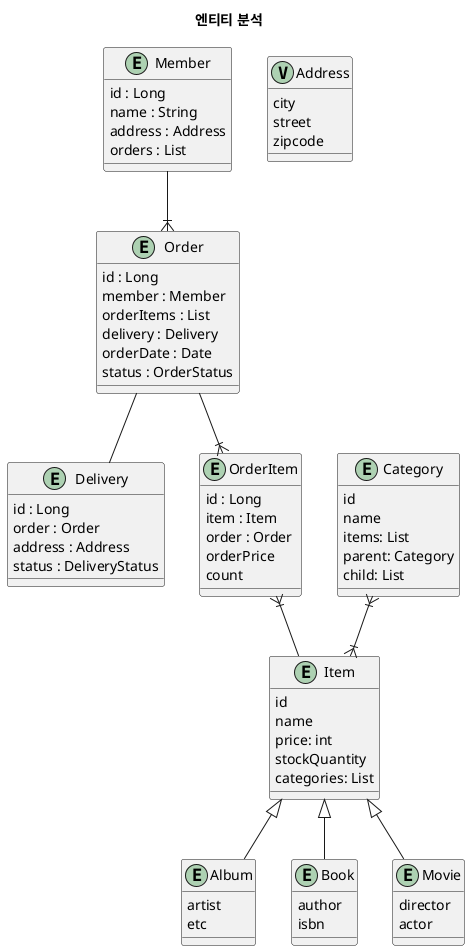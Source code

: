 @startuml
'https://plantuml.com/sequence-diagram
title 엔티티 분석

entity Member {
    id : Long
    name : String
    address : Address
    orders : List
}

entity Order {
    id : Long
    member : Member
    orderItems : List
    delivery : Delivery
    orderDate : Date
    status : OrderStatus
}

entity Delivery {
    id : Long
    order : Order
    address : Address
    status : DeliveryStatus
}

entity OrderItem {
    id : Long
    item : Item
    order : Order
    orderPrice
    count
}

class Address<< (V,#ADD1B2) >> {
    city
    street
    zipcode
}

entity Category {
    id
    name
    items: List
    parent: Category
    child: List
}

entity Item {
    id
    name
    price: int
    stockQuantity
    categories: List
}

entity Album {
    artist
    etc
}

entity Book {
    author
    isbn
}

entity Movie {
    director
    actor
}

Member --|{ Order
Order -- Delivery
Order --|{ OrderItem
OrderItem }|-- Item
Category }|--|{ Item
Item <|-- Album
Item <|-- Book
Item <|-- Movie


@enduml
